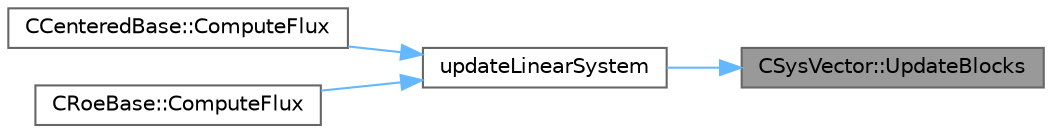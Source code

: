 digraph "CSysVector::UpdateBlocks"
{
 // LATEX_PDF_SIZE
  bgcolor="transparent";
  edge [fontname=Helvetica,fontsize=10,labelfontname=Helvetica,labelfontsize=10];
  node [fontname=Helvetica,fontsize=10,shape=box,height=0.2,width=0.4];
  rankdir="RL";
  Node1 [id="Node000001",label="CSysVector::UpdateBlocks",height=0.2,width=0.4,color="gray40", fillcolor="grey60", style="filled", fontcolor="black",tooltip="Add to iPoint, subtract from jPoint."];
  Node1 -> Node2 [id="edge1_Node000001_Node000002",dir="back",color="steelblue1",style="solid",tooltip=" "];
  Node2 [id="Node000002",label="updateLinearSystem",height=0.2,width=0.4,color="grey40", fillcolor="white", style="filled",URL="$util_8hpp.html#a2b3edc92a968743cdc11b2e393d7c3fc",tooltip="Update the matrix and right-hand-side of a linear system."];
  Node2 -> Node3 [id="edge2_Node000002_Node000003",dir="back",color="steelblue1",style="solid",tooltip=" "];
  Node3 [id="Node000003",label="CCenteredBase::ComputeFlux",height=0.2,width=0.4,color="grey40", fillcolor="white", style="filled",URL="$classCCenteredBase.html#ac9b1510a81f92bcdc4c319b415d1ea82",tooltip="Implementation of the base centered flux."];
  Node2 -> Node4 [id="edge3_Node000002_Node000004",dir="back",color="steelblue1",style="solid",tooltip=" "];
  Node4 [id="Node000004",label="CRoeBase::ComputeFlux",height=0.2,width=0.4,color="grey40", fillcolor="white", style="filled",URL="$classCRoeBase.html#a66014e97b96e951548712bc65bb2857e",tooltip="Implementation of the base Roe flux."];
}
